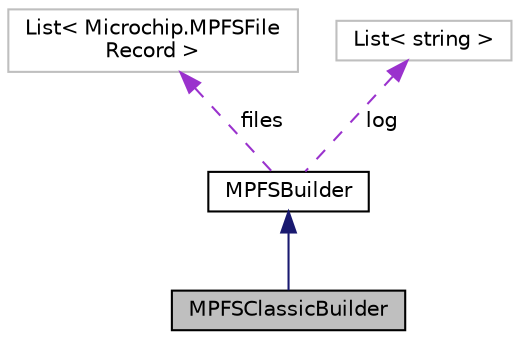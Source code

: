 digraph "MPFSClassicBuilder"
{
  edge [fontname="Helvetica",fontsize="10",labelfontname="Helvetica",labelfontsize="10"];
  node [fontname="Helvetica",fontsize="10",shape=record];
  Node1 [label="MPFSClassicBuilder",height=0.2,width=0.4,color="black", fillcolor="grey75", style="filled", fontcolor="black"];
  Node2 -> Node1 [dir="back",color="midnightblue",fontsize="10",style="solid",fontname="Helvetica"];
  Node2 [label="MPFSBuilder",height=0.2,width=0.4,color="black", fillcolor="white", style="filled",URL="$class_microchip_1_1_m_p_f_s_builder.html"];
  Node3 -> Node2 [dir="back",color="darkorchid3",fontsize="10",style="dashed",label=" files" ,fontname="Helvetica"];
  Node3 [label="List\< Microchip.MPFSFile\lRecord \>",height=0.2,width=0.4,color="grey75", fillcolor="white", style="filled"];
  Node4 -> Node2 [dir="back",color="darkorchid3",fontsize="10",style="dashed",label=" log" ,fontname="Helvetica"];
  Node4 [label="List\< string \>",height=0.2,width=0.4,color="grey75", fillcolor="white", style="filled"];
}
